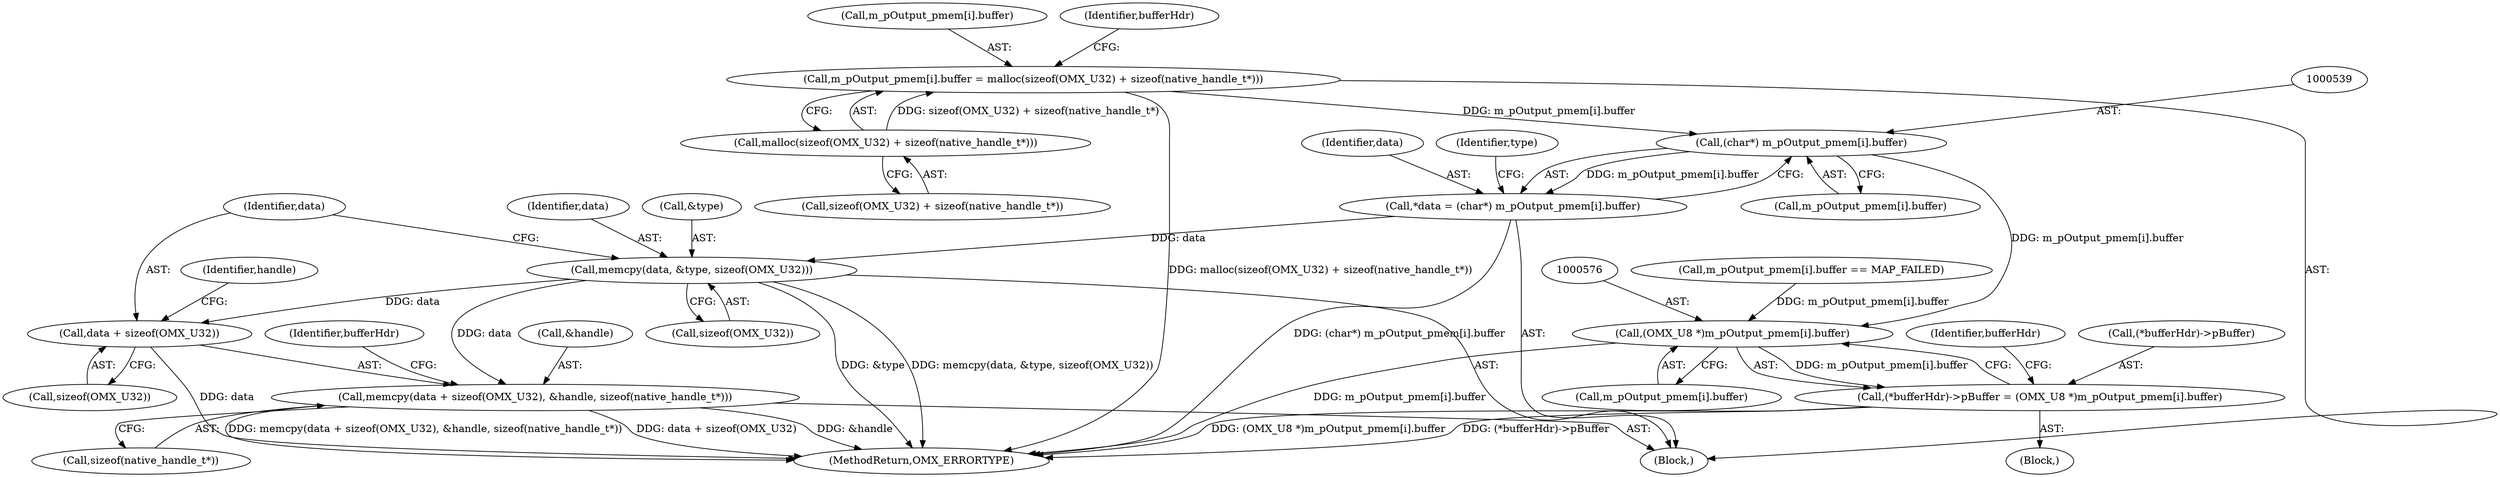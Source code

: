 digraph "0_Android_7558d03e6498e970b761aa44fff6b2c659202d95_0@API" {
"1000496" [label="(Call,m_pOutput_pmem[i].buffer = malloc(sizeof(OMX_U32) + sizeof(native_handle_t*)))"];
"1000502" [label="(Call,malloc(sizeof(OMX_U32) + sizeof(native_handle_t*)))"];
"1000538" [label="(Call,(char*) m_pOutput_pmem[i].buffer)"];
"1000536" [label="(Call,*data = (char*) m_pOutput_pmem[i].buffer)"];
"1000549" [label="(Call,memcpy(data, &type, sizeof(OMX_U32)))"];
"1000555" [label="(Call,memcpy(data + sizeof(OMX_U32), &handle, sizeof(native_handle_t*)))"];
"1000556" [label="(Call,data + sizeof(OMX_U32))"];
"1000575" [label="(Call,(OMX_U8 *)m_pOutput_pmem[i].buffer)"];
"1000570" [label="(Call,(*bufferHdr)->pBuffer = (OMX_U8 *)m_pOutput_pmem[i].buffer)"];
"1000555" [label="(Call,memcpy(data + sizeof(OMX_U32), &handle, sizeof(native_handle_t*)))"];
"1000503" [label="(Call,sizeof(OMX_U32) + sizeof(native_handle_t*))"];
"1000566" [label="(Identifier,bufferHdr)"];
"1000553" [label="(Call,sizeof(OMX_U32))"];
"1000537" [label="(Identifier,data)"];
"1000570" [label="(Call,(*bufferHdr)->pBuffer = (OMX_U8 *)m_pOutput_pmem[i].buffer)"];
"1000549" [label="(Call,memcpy(data, &type, sizeof(OMX_U32)))"];
"1000619" [label="(MethodReturn,OMX_ERRORTYPE)"];
"1000497" [label="(Call,m_pOutput_pmem[i].buffer)"];
"1000538" [label="(Call,(char*) m_pOutput_pmem[i].buffer)"];
"1000558" [label="(Call,sizeof(OMX_U32))"];
"1000571" [label="(Call,(*bufferHdr)->pBuffer)"];
"1000471" [label="(Call,m_pOutput_pmem[i].buffer == MAP_FAILED)"];
"1000496" [label="(Call,m_pOutput_pmem[i].buffer = malloc(sizeof(OMX_U32) + sizeof(native_handle_t*)))"];
"1000577" [label="(Call,m_pOutput_pmem[i].buffer)"];
"1000511" [label="(Identifier,bufferHdr)"];
"1000495" [label="(Block,)"];
"1000557" [label="(Identifier,data)"];
"1000575" [label="(Call,(OMX_U8 *)m_pOutput_pmem[i].buffer)"];
"1000547" [label="(Identifier,type)"];
"1000560" [label="(Call,&handle)"];
"1000540" [label="(Call,m_pOutput_pmem[i].buffer)"];
"1000561" [label="(Identifier,handle)"];
"1000585" [label="(Identifier,bufferHdr)"];
"1000562" [label="(Call,sizeof(native_handle_t*))"];
"1000551" [label="(Call,&type)"];
"1000536" [label="(Call,*data = (char*) m_pOutput_pmem[i].buffer)"];
"1000361" [label="(Block,)"];
"1000502" [label="(Call,malloc(sizeof(OMX_U32) + sizeof(native_handle_t*)))"];
"1000550" [label="(Identifier,data)"];
"1000556" [label="(Call,data + sizeof(OMX_U32))"];
"1000496" -> "1000495"  [label="AST: "];
"1000496" -> "1000502"  [label="CFG: "];
"1000497" -> "1000496"  [label="AST: "];
"1000502" -> "1000496"  [label="AST: "];
"1000511" -> "1000496"  [label="CFG: "];
"1000496" -> "1000619"  [label="DDG: malloc(sizeof(OMX_U32) + sizeof(native_handle_t*))"];
"1000502" -> "1000496"  [label="DDG: sizeof(OMX_U32) + sizeof(native_handle_t*)"];
"1000496" -> "1000538"  [label="DDG: m_pOutput_pmem[i].buffer"];
"1000502" -> "1000503"  [label="CFG: "];
"1000503" -> "1000502"  [label="AST: "];
"1000538" -> "1000536"  [label="AST: "];
"1000538" -> "1000540"  [label="CFG: "];
"1000539" -> "1000538"  [label="AST: "];
"1000540" -> "1000538"  [label="AST: "];
"1000536" -> "1000538"  [label="CFG: "];
"1000538" -> "1000536"  [label="DDG: m_pOutput_pmem[i].buffer"];
"1000538" -> "1000575"  [label="DDG: m_pOutput_pmem[i].buffer"];
"1000536" -> "1000495"  [label="AST: "];
"1000537" -> "1000536"  [label="AST: "];
"1000547" -> "1000536"  [label="CFG: "];
"1000536" -> "1000619"  [label="DDG: (char*) m_pOutput_pmem[i].buffer"];
"1000536" -> "1000549"  [label="DDG: data"];
"1000549" -> "1000495"  [label="AST: "];
"1000549" -> "1000553"  [label="CFG: "];
"1000550" -> "1000549"  [label="AST: "];
"1000551" -> "1000549"  [label="AST: "];
"1000553" -> "1000549"  [label="AST: "];
"1000557" -> "1000549"  [label="CFG: "];
"1000549" -> "1000619"  [label="DDG: &type"];
"1000549" -> "1000619"  [label="DDG: memcpy(data, &type, sizeof(OMX_U32))"];
"1000549" -> "1000555"  [label="DDG: data"];
"1000549" -> "1000556"  [label="DDG: data"];
"1000555" -> "1000495"  [label="AST: "];
"1000555" -> "1000562"  [label="CFG: "];
"1000556" -> "1000555"  [label="AST: "];
"1000560" -> "1000555"  [label="AST: "];
"1000562" -> "1000555"  [label="AST: "];
"1000566" -> "1000555"  [label="CFG: "];
"1000555" -> "1000619"  [label="DDG: &handle"];
"1000555" -> "1000619"  [label="DDG: memcpy(data + sizeof(OMX_U32), &handle, sizeof(native_handle_t*))"];
"1000555" -> "1000619"  [label="DDG: data + sizeof(OMX_U32)"];
"1000556" -> "1000558"  [label="CFG: "];
"1000557" -> "1000556"  [label="AST: "];
"1000558" -> "1000556"  [label="AST: "];
"1000561" -> "1000556"  [label="CFG: "];
"1000556" -> "1000619"  [label="DDG: data"];
"1000575" -> "1000570"  [label="AST: "];
"1000575" -> "1000577"  [label="CFG: "];
"1000576" -> "1000575"  [label="AST: "];
"1000577" -> "1000575"  [label="AST: "];
"1000570" -> "1000575"  [label="CFG: "];
"1000575" -> "1000619"  [label="DDG: m_pOutput_pmem[i].buffer"];
"1000575" -> "1000570"  [label="DDG: m_pOutput_pmem[i].buffer"];
"1000471" -> "1000575"  [label="DDG: m_pOutput_pmem[i].buffer"];
"1000570" -> "1000361"  [label="AST: "];
"1000571" -> "1000570"  [label="AST: "];
"1000585" -> "1000570"  [label="CFG: "];
"1000570" -> "1000619"  [label="DDG: (OMX_U8 *)m_pOutput_pmem[i].buffer"];
"1000570" -> "1000619"  [label="DDG: (*bufferHdr)->pBuffer"];
}
